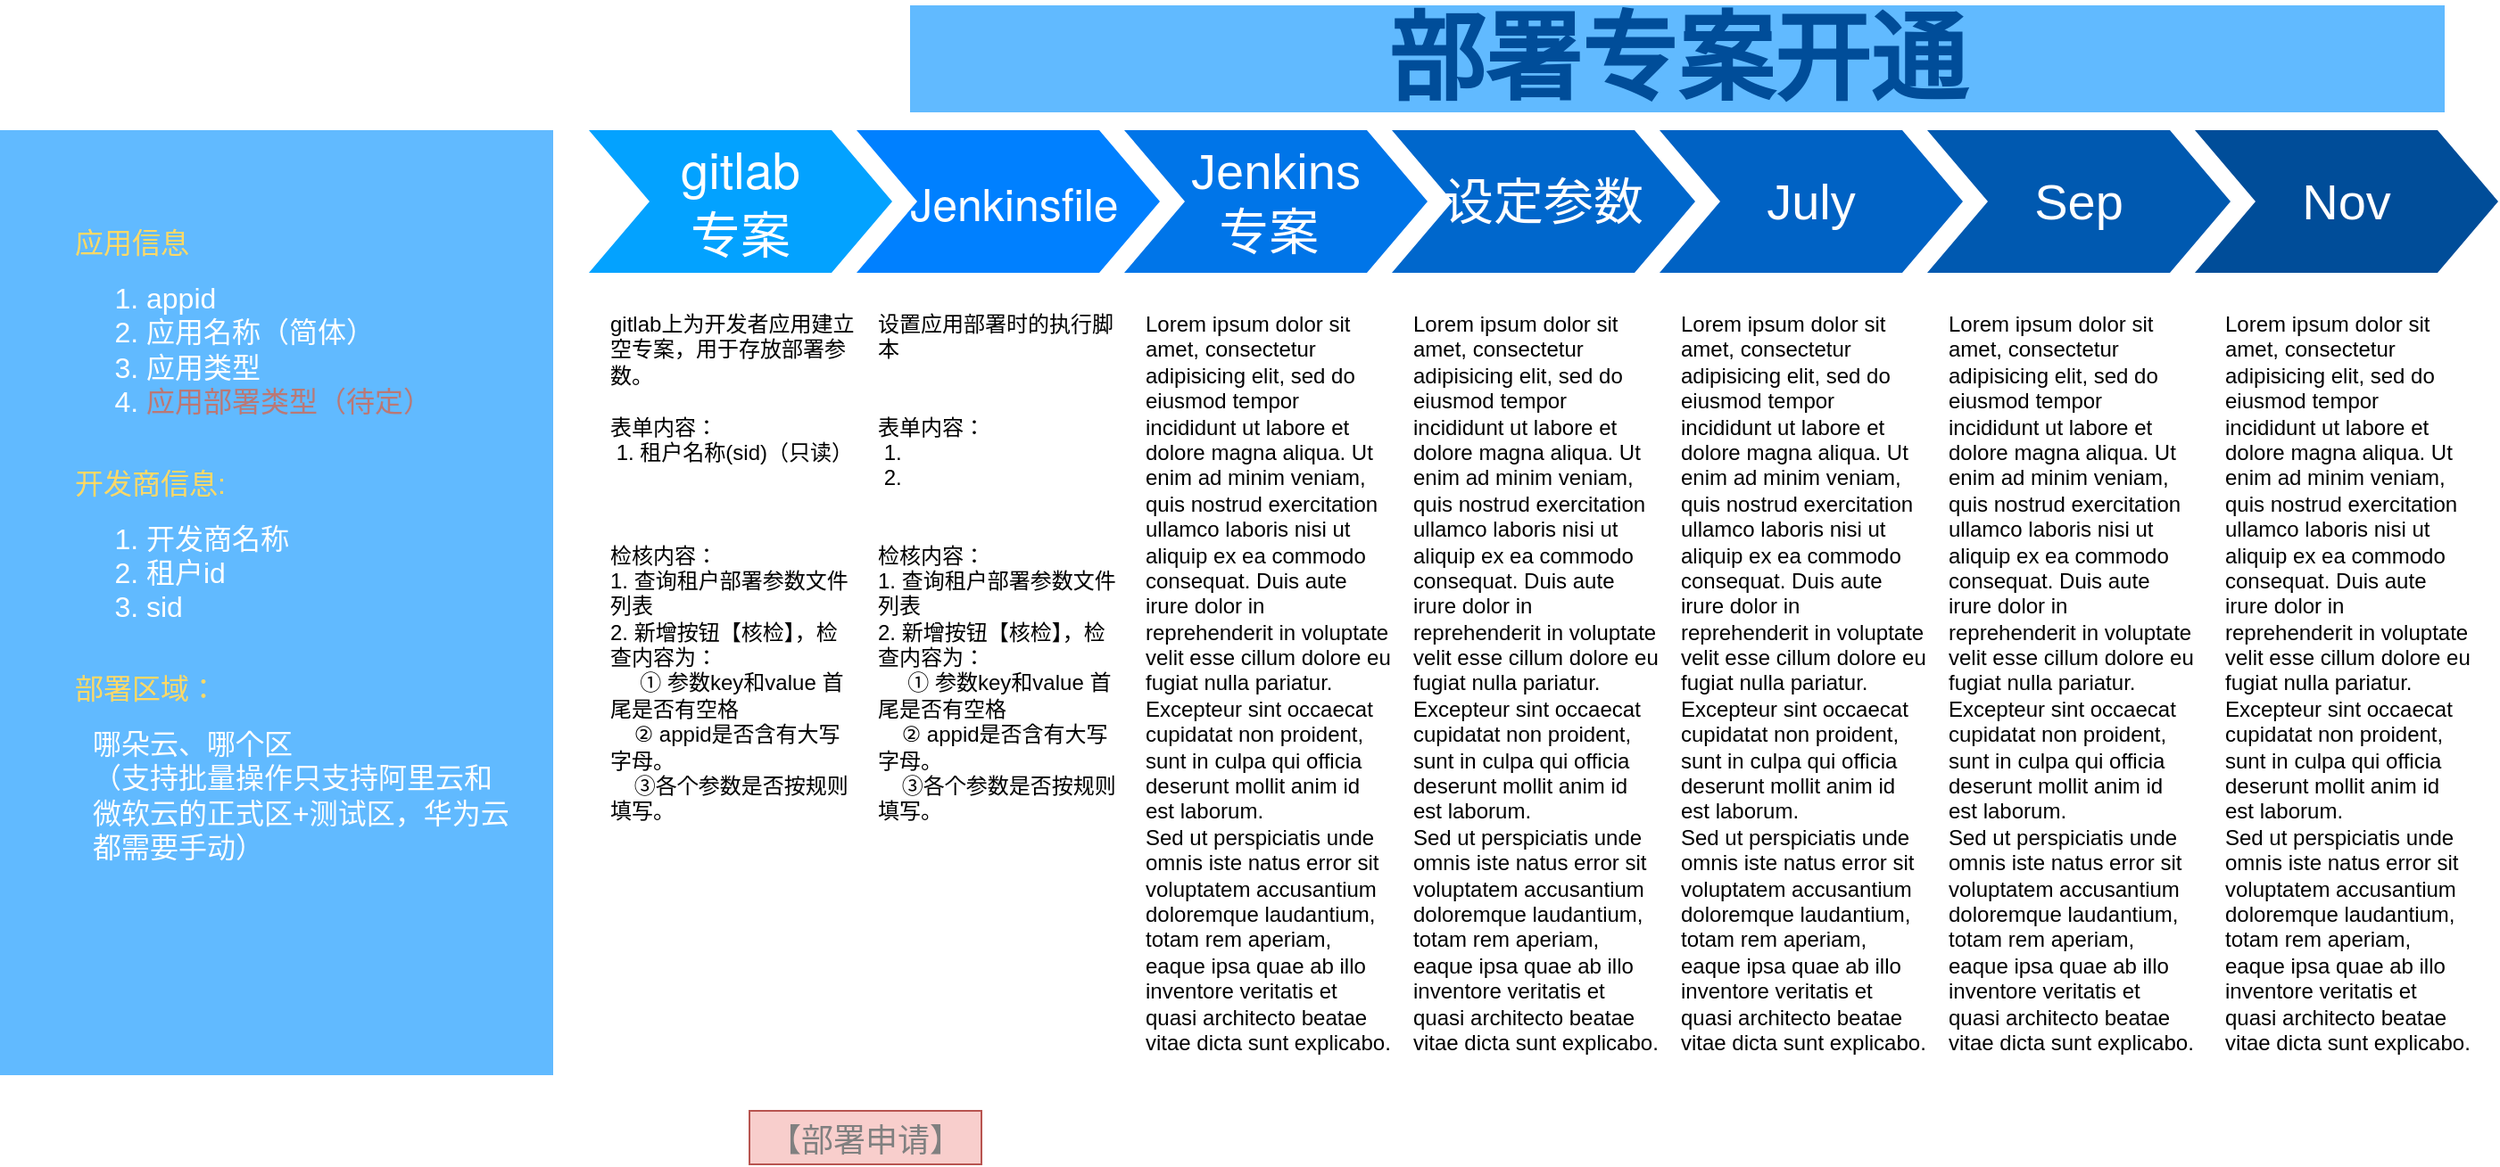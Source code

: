 <mxfile version="15.9.1" type="github">
  <diagram name="Page-1" id="d9b1e647-80fa-b4a2-5024-87a742678bcc">
    <mxGraphModel dx="2522" dy="762" grid="1" gridSize="10" guides="1" tooltips="1" connect="1" arrows="1" fold="1" page="1" pageScale="1" pageWidth="1100" pageHeight="850" background="none" math="0" shadow="0">
      <root>
        <mxCell id="0" />
        <mxCell id="1" parent="0" />
        <mxCell id="57fe6abec08f04cb-1" value="&lt;font face=&quot;helvetica neue, helvetica, tahoma, arial, pingfang sc, source han sans cn, source han sans, source han serif, hiragino sans gb, wenquanyi micro hei, microsoft yahei, sans-serif&quot; style=&quot;font-size: 25px&quot;&gt;&amp;nbsp;Jenkinsfile&lt;/font&gt;" style="shape=step;whiteSpace=wrap;html=1;fontSize=25;fillColor=#0080FF;fontColor=#FFFFFF;strokeColor=none;" parent="1" vertex="1">
          <mxGeometry x="90" y="180" width="170" height="80" as="geometry" />
        </mxCell>
        <mxCell id="57fe6abec08f04cb-2" value="Jenkins &lt;br&gt;专案&amp;nbsp;" style="shape=step;whiteSpace=wrap;html=1;fontSize=28;fillColor=#0075E8;fontColor=#FFFFFF;strokeColor=none;" parent="1" vertex="1">
          <mxGeometry x="240" y="180" width="170" height="80" as="geometry" />
        </mxCell>
        <mxCell id="57fe6abec08f04cb-3" value="设定参数" style="shape=step;whiteSpace=wrap;html=1;fontSize=28;fillColor=#0067CC;fontColor=#FFFFFF;strokeColor=none;" parent="1" vertex="1">
          <mxGeometry x="390" y="180" width="170" height="80" as="geometry" />
        </mxCell>
        <mxCell id="57fe6abec08f04cb-4" value="July" style="shape=step;whiteSpace=wrap;html=1;fontSize=28;fillColor=#0062C4;fontColor=#FFFFFF;strokeColor=none;" parent="1" vertex="1">
          <mxGeometry x="540" y="180" width="170" height="80" as="geometry" />
        </mxCell>
        <mxCell id="57fe6abec08f04cb-5" value="Sep" style="shape=step;whiteSpace=wrap;html=1;fontSize=28;fillColor=#0059B0;fontColor=#FFFFFF;strokeColor=none;" parent="1" vertex="1">
          <mxGeometry x="690" y="180" width="170" height="80" as="geometry" />
        </mxCell>
        <mxCell id="57fe6abec08f04cb-6" value="Nov" style="shape=step;whiteSpace=wrap;html=1;fontSize=28;fillColor=#004D99;fontColor=#FFFFFF;strokeColor=none;" parent="1" vertex="1">
          <mxGeometry x="840" y="180" width="170" height="80" as="geometry" />
        </mxCell>
        <mxCell id="57fe6abec08f04cb-7" value="部署专案开通" style="text;html=1;strokeColor=none;fillColor=#61BAFF;align=center;verticalAlign=middle;whiteSpace=wrap;fontSize=54;fontStyle=1;fontColor=#004D99;" parent="1" vertex="1">
          <mxGeometry x="120" y="110" width="860" height="60" as="geometry" />
        </mxCell>
        <mxCell id="57fe6abec08f04cb-8" value="设置应用部署时的执行脚本&lt;br&gt;&lt;br&gt;&lt;br&gt;表单内容：&lt;br&gt;&amp;nbsp;1.&amp;nbsp;&lt;br&gt;&amp;nbsp;2.&amp;nbsp;&lt;br&gt;&lt;br&gt;&lt;br&gt;检核内容：&lt;br&gt;1. 查询租户部署参数文件列表&lt;br&gt;2.&amp;nbsp;新增按钮【核检】，检查内容为：&lt;div&gt;&amp;nbsp; &amp;nbsp; &amp;nbsp;① 参数key和value 首尾是否有空格&lt;br&gt;&lt;/div&gt;&lt;div&gt;&amp;nbsp; &amp;nbsp; ② appid是否含有大写字母。&lt;/div&gt;&lt;div&gt;&amp;nbsp; &amp;nbsp; ③各个参数是否按规则填写。&lt;/div&gt;" style="text;spacingTop=-5;fillColor=#ffffff;whiteSpace=wrap;html=1;align=left;fontSize=12;fontFamily=Helvetica;fillColor=none;strokeColor=none;" parent="1" vertex="1">
          <mxGeometry x="100" y="280" width="140" height="470" as="geometry" />
        </mxCell>
        <mxCell id="57fe6abec08f04cb-9" value="Lorem ipsum dolor sit amet, consectetur adipisicing elit, sed do eiusmod tempor incididunt ut labore et dolore magna aliqua. Ut enim ad minim veniam, quis nostrud exercitation ullamco laboris nisi ut aliquip ex ea commodo consequat. Duis aute irure dolor in reprehenderit in voluptate velit esse cillum dolore eu fugiat nulla pariatur. Excepteur sint occaecat cupidatat non proident, sunt in culpa qui officia deserunt mollit anim id est laborum.&lt;br&gt;Sed ut perspiciatis unde omnis iste natus error sit voluptatem accusantium doloremque laudantium, totam rem aperiam, eaque ipsa quae ab illo inventore veritatis et quasi architecto beatae vitae dicta sunt explicabo." style="text;spacingTop=-5;fillColor=#ffffff;whiteSpace=wrap;html=1;align=left;fontSize=12;fontFamily=Helvetica;fillColor=none;strokeColor=none;" parent="1" vertex="1">
          <mxGeometry x="250" y="280" width="140" height="470" as="geometry" />
        </mxCell>
        <mxCell id="57fe6abec08f04cb-10" value="Lorem ipsum dolor sit amet, consectetur adipisicing elit, sed do eiusmod tempor incididunt ut labore et dolore magna aliqua. Ut enim ad minim veniam, quis nostrud exercitation ullamco laboris nisi ut aliquip ex ea commodo consequat. Duis aute irure dolor in reprehenderit in voluptate velit esse cillum dolore eu fugiat nulla pariatur. Excepteur sint occaecat cupidatat non proident, sunt in culpa qui officia deserunt mollit anim id est laborum.&lt;br&gt;Sed ut perspiciatis unde omnis iste natus error sit voluptatem accusantium doloremque laudantium, totam rem aperiam, eaque ipsa quae ab illo inventore veritatis et quasi architecto beatae vitae dicta sunt explicabo." style="text;spacingTop=-5;fillColor=#ffffff;whiteSpace=wrap;html=1;align=left;fontSize=12;fontFamily=Helvetica;fillColor=none;strokeColor=none;" parent="1" vertex="1">
          <mxGeometry x="400" y="280" width="140" height="470" as="geometry" />
        </mxCell>
        <mxCell id="57fe6abec08f04cb-11" value="Lorem ipsum dolor sit amet, consectetur adipisicing elit, sed do eiusmod tempor incididunt ut labore et dolore magna aliqua. Ut enim ad minim veniam, quis nostrud exercitation ullamco laboris nisi ut aliquip ex ea commodo consequat. Duis aute irure dolor in reprehenderit in voluptate velit esse cillum dolore eu fugiat nulla pariatur. Excepteur sint occaecat cupidatat non proident, sunt in culpa qui officia deserunt mollit anim id est laborum.&lt;br&gt;Sed ut perspiciatis unde omnis iste natus error sit voluptatem accusantium doloremque laudantium, totam rem aperiam, eaque ipsa quae ab illo inventore veritatis et quasi architecto beatae vitae dicta sunt explicabo." style="text;spacingTop=-5;fillColor=#ffffff;whiteSpace=wrap;html=1;align=left;fontSize=12;fontFamily=Helvetica;fillColor=none;strokeColor=none;" parent="1" vertex="1">
          <mxGeometry x="550" y="280" width="140" height="470" as="geometry" />
        </mxCell>
        <mxCell id="57fe6abec08f04cb-12" value="Lorem ipsum dolor sit amet, consectetur adipisicing elit, sed do eiusmod tempor incididunt ut labore et dolore magna aliqua. Ut enim ad minim veniam, quis nostrud exercitation ullamco laboris nisi ut aliquip ex ea commodo consequat. Duis aute irure dolor in reprehenderit in voluptate velit esse cillum dolore eu fugiat nulla pariatur. Excepteur sint occaecat cupidatat non proident, sunt in culpa qui officia deserunt mollit anim id est laborum.&lt;br&gt;Sed ut perspiciatis unde omnis iste natus error sit voluptatem accusantium doloremque laudantium, totam rem aperiam, eaque ipsa quae ab illo inventore veritatis et quasi architecto beatae vitae dicta sunt explicabo." style="text;spacingTop=-5;fillColor=#ffffff;whiteSpace=wrap;html=1;align=left;fontSize=12;fontFamily=Helvetica;fillColor=none;strokeColor=none;" parent="1" vertex="1">
          <mxGeometry x="700" y="280" width="140" height="470" as="geometry" />
        </mxCell>
        <mxCell id="57fe6abec08f04cb-13" value="Lorem ipsum dolor sit amet, consectetur adipisicing elit, sed do eiusmod tempor incididunt ut labore et dolore magna aliqua. Ut enim ad minim veniam, quis nostrud exercitation ullamco laboris nisi ut aliquip ex ea commodo consequat. Duis aute irure dolor in reprehenderit in voluptate velit esse cillum dolore eu fugiat nulla pariatur. Excepteur sint occaecat cupidatat non proident, sunt in culpa qui officia deserunt mollit anim id est laborum.&lt;br&gt;Sed ut perspiciatis unde omnis iste natus error sit voluptatem accusantium doloremque laudantium, totam rem aperiam, eaque ipsa quae ab illo inventore veritatis et quasi architecto beatae vitae dicta sunt explicabo." style="text;spacingTop=-5;fillColor=#ffffff;whiteSpace=wrap;html=1;align=left;fontSize=12;fontFamily=Helvetica;fillColor=none;strokeColor=none;" parent="1" vertex="1">
          <mxGeometry x="855" y="280" width="140" height="470" as="geometry" />
        </mxCell>
        <mxCell id="QD2z16ngsbT5WN4hHSJs-1" value="&lt;font face=&quot;helvetica neue, helvetica, tahoma, arial, pingfang sc, source han sans cn, source han sans, source han serif, hiragino sans gb, wenquanyi micro hei, microsoft yahei, sans-serif&quot; style=&quot;font-size: 28px&quot;&gt;gitlab&lt;br&gt;专案&lt;/font&gt;" style="shape=step;whiteSpace=wrap;html=1;fontSize=28;fillColor=#03A2FF;fontColor=#FFFFFF;strokeColor=none;" vertex="1" parent="1">
          <mxGeometry x="-60" y="180" width="170" height="80" as="geometry" />
        </mxCell>
        <mxCell id="QD2z16ngsbT5WN4hHSJs-2" value="gitlab上为开发者应用建立空专案，用于存放部署参数。&lt;br&gt;&lt;br&gt;表单内容：&lt;br&gt;&amp;nbsp;1. 租户名称(sid)（只读）&lt;br&gt;&amp;nbsp;&lt;br&gt;&lt;br&gt;&lt;br&gt;检核内容：&lt;br&gt;1. 查询租户部署参数文件列表&lt;br&gt;2.&amp;nbsp;&lt;span&gt;新增按钮【核检】，检查内容为：&lt;/span&gt;&lt;div&gt;&lt;span&gt;&amp;nbsp; &amp;nbsp; &amp;nbsp;① 参数key和value 首尾是否有空格&lt;/span&gt;&lt;br&gt;&lt;/div&gt;&lt;div&gt;&lt;span&gt;&amp;nbsp; &amp;nbsp; ② appid是否含有大写字母。&lt;/span&gt;&lt;/div&gt;&lt;div&gt;&lt;span&gt;&amp;nbsp; &amp;nbsp; ③各个参数是否按规则填写。&lt;/span&gt;&lt;br&gt;&lt;/div&gt;" style="text;spacingTop=-5;fillColor=#ffffff;whiteSpace=wrap;html=1;align=left;fontSize=12;fontFamily=Helvetica;fillColor=none;strokeColor=none;" vertex="1" parent="1">
          <mxGeometry x="-50" y="280" width="140" height="470" as="geometry" />
        </mxCell>
        <mxCell id="QD2z16ngsbT5WN4hHSJs-3" value="" style="text;html=1;strokeColor=none;fillColor=#61BAFF;align=center;verticalAlign=middle;whiteSpace=wrap;fontSize=54;fontStyle=1;fontColor=#004D99;" vertex="1" parent="1">
          <mxGeometry x="-390" y="180" width="310" height="530" as="geometry" />
        </mxCell>
        <mxCell id="QD2z16ngsbT5WN4hHSJs-6" value="&lt;font&gt;&lt;span style=&quot;font-family: &amp;quot;helvetica neue&amp;quot; , &amp;quot;helvetica&amp;quot; , &amp;quot;tahoma&amp;quot; , &amp;quot;arial&amp;quot; , &amp;quot;pingfang sc&amp;quot; , &amp;quot;source han sans cn&amp;quot; , &amp;quot;source han sans&amp;quot; , &amp;quot;source han serif&amp;quot; , &amp;quot;hiragino sans gb&amp;quot; , &amp;quot;wenquanyi micro hei&amp;quot; , &amp;quot;microsoft yahei&amp;quot; , sans-serif ; font-size: 18px&quot;&gt;【&lt;/span&gt;&lt;span style=&quot;font-family: &amp;quot;helvetica neue&amp;quot; , &amp;quot;helvetica&amp;quot; , &amp;quot;tahoma&amp;quot; , &amp;quot;arial&amp;quot; , &amp;quot;pingfang sc&amp;quot; , &amp;quot;source han sans cn&amp;quot; , &amp;quot;source han sans&amp;quot; , &amp;quot;source han serif&amp;quot; , &amp;quot;hiragino sans gb&amp;quot; , &amp;quot;wenquanyi micro hei&amp;quot; , &amp;quot;microsoft yahei&amp;quot; , sans-serif ; font-size: 18px&quot;&gt;部署&lt;/span&gt;&lt;span style=&quot;font-family: &amp;quot;helvetica neue&amp;quot; , &amp;quot;helvetica&amp;quot; , &amp;quot;tahoma&amp;quot; , &amp;quot;arial&amp;quot; , &amp;quot;pingfang sc&amp;quot; , &amp;quot;source han sans cn&amp;quot; , &amp;quot;source han sans&amp;quot; , &amp;quot;source han serif&amp;quot; , &amp;quot;hiragino sans gb&amp;quot; , &amp;quot;wenquanyi micro hei&amp;quot; , &amp;quot;microsoft yahei&amp;quot; , sans-serif ; font-size: 18px&quot;&gt;申请】&lt;/span&gt;&lt;/font&gt;" style="text;html=1;strokeColor=#b85450;fillColor=#f8cecc;align=center;verticalAlign=middle;whiteSpace=wrap;rounded=0;fontColor=#808080;" vertex="1" parent="1">
          <mxGeometry x="30" y="730" width="130" height="30" as="geometry" />
        </mxCell>
        <mxCell id="QD2z16ngsbT5WN4hHSJs-7" value="&lt;span&gt;哪朵云、哪个区&lt;/span&gt;&lt;br&gt;&lt;div style=&quot;font-size: 16px&quot;&gt;&lt;span style=&quot;font-size: 16px&quot;&gt;（支持批量操作只支持阿里云和微软云的正式区+测试区，华为云都需要手动）&lt;/span&gt;&lt;/div&gt;" style="text;html=1;strokeColor=none;fillColor=none;align=left;verticalAlign=middle;whiteSpace=wrap;rounded=1;fontColor=#FFFFFF;fontSize=16;" vertex="1" parent="1">
          <mxGeometry x="-340" y="532.5" width="240" height="40" as="geometry" />
        </mxCell>
        <mxCell id="QD2z16ngsbT5WN4hHSJs-11" value="&lt;div&gt;部署区域：&lt;/div&gt;" style="text;html=1;strokeColor=none;fillColor=none;align=left;verticalAlign=middle;whiteSpace=wrap;rounded=1;fontColor=#FFD966;fontSize=16;" vertex="1" parent="1">
          <mxGeometry x="-350" y="472.5" width="170" height="40" as="geometry" />
        </mxCell>
        <mxCell id="QD2z16ngsbT5WN4hHSJs-13" value="" style="group" vertex="1" connectable="0" parent="1">
          <mxGeometry x="-350" y="220" width="215" height="92.5" as="geometry" />
        </mxCell>
        <mxCell id="QD2z16ngsbT5WN4hHSJs-4" value="&lt;div style=&quot;font-size: 16px;&quot;&gt;&lt;span style=&quot;font-size: 16px;&quot;&gt;应用信息&lt;/span&gt;&lt;/div&gt;" style="text;html=1;strokeColor=none;fillColor=none;align=left;verticalAlign=middle;whiteSpace=wrap;rounded=1;fontColor=#FFD966;fontSize=16;" vertex="1" parent="QD2z16ngsbT5WN4hHSJs-13">
          <mxGeometry width="160" height="45" as="geometry" />
        </mxCell>
        <mxCell id="QD2z16ngsbT5WN4hHSJs-10" value="&lt;ol style=&quot;font-size: 16px&quot;&gt;&lt;li style=&quot;font-size: 16px&quot;&gt;appid&lt;/li&gt;&lt;li style=&quot;font-size: 16px&quot;&gt;应用名称（简体）&lt;/li&gt;&lt;li style=&quot;font-size: 16px&quot;&gt;应用类型&lt;/li&gt;&lt;li style=&quot;font-size: 16px&quot;&gt;&lt;font color=&quot;#ba7876&quot;&gt;应用部署类型（待定）&lt;/font&gt;&lt;/li&gt;&lt;/ol&gt;" style="text;html=1;strokeColor=none;fillColor=none;align=left;verticalAlign=middle;whiteSpace=wrap;rounded=1;fontColor=#FFFFFF;fontSize=16;" vertex="1" parent="QD2z16ngsbT5WN4hHSJs-13">
          <mxGeometry y="62.5" width="215" height="40" as="geometry" />
        </mxCell>
        <mxCell id="QD2z16ngsbT5WN4hHSJs-14" value="" style="group" vertex="1" connectable="0" parent="1">
          <mxGeometry x="-350" y="357.5" width="170" height="90" as="geometry" />
        </mxCell>
        <mxCell id="QD2z16ngsbT5WN4hHSJs-5" value="开发商信息:" style="text;html=1;strokeColor=none;fillColor=none;align=left;verticalAlign=middle;whiteSpace=wrap;rounded=1;fontColor=#FFD966;fontSize=16;" vertex="1" parent="QD2z16ngsbT5WN4hHSJs-14">
          <mxGeometry width="170" height="40" as="geometry" />
        </mxCell>
        <mxCell id="QD2z16ngsbT5WN4hHSJs-9" value="&lt;ol style=&quot;font-size: 16px;&quot;&gt;&lt;li style=&quot;font-size: 16px;&quot;&gt;开发商名称&lt;/li&gt;&lt;li style=&quot;font-size: 16px;&quot;&gt;租户id&lt;/li&gt;&lt;li style=&quot;font-size: 16px;&quot;&gt;sid&lt;/li&gt;&lt;/ol&gt;" style="text;html=1;strokeColor=none;fillColor=none;align=left;verticalAlign=middle;whiteSpace=wrap;rounded=1;fontColor=#FFFFFF;fontSize=16;" vertex="1" parent="QD2z16ngsbT5WN4hHSJs-14">
          <mxGeometry y="50" width="170" height="40" as="geometry" />
        </mxCell>
      </root>
    </mxGraphModel>
  </diagram>
</mxfile>
